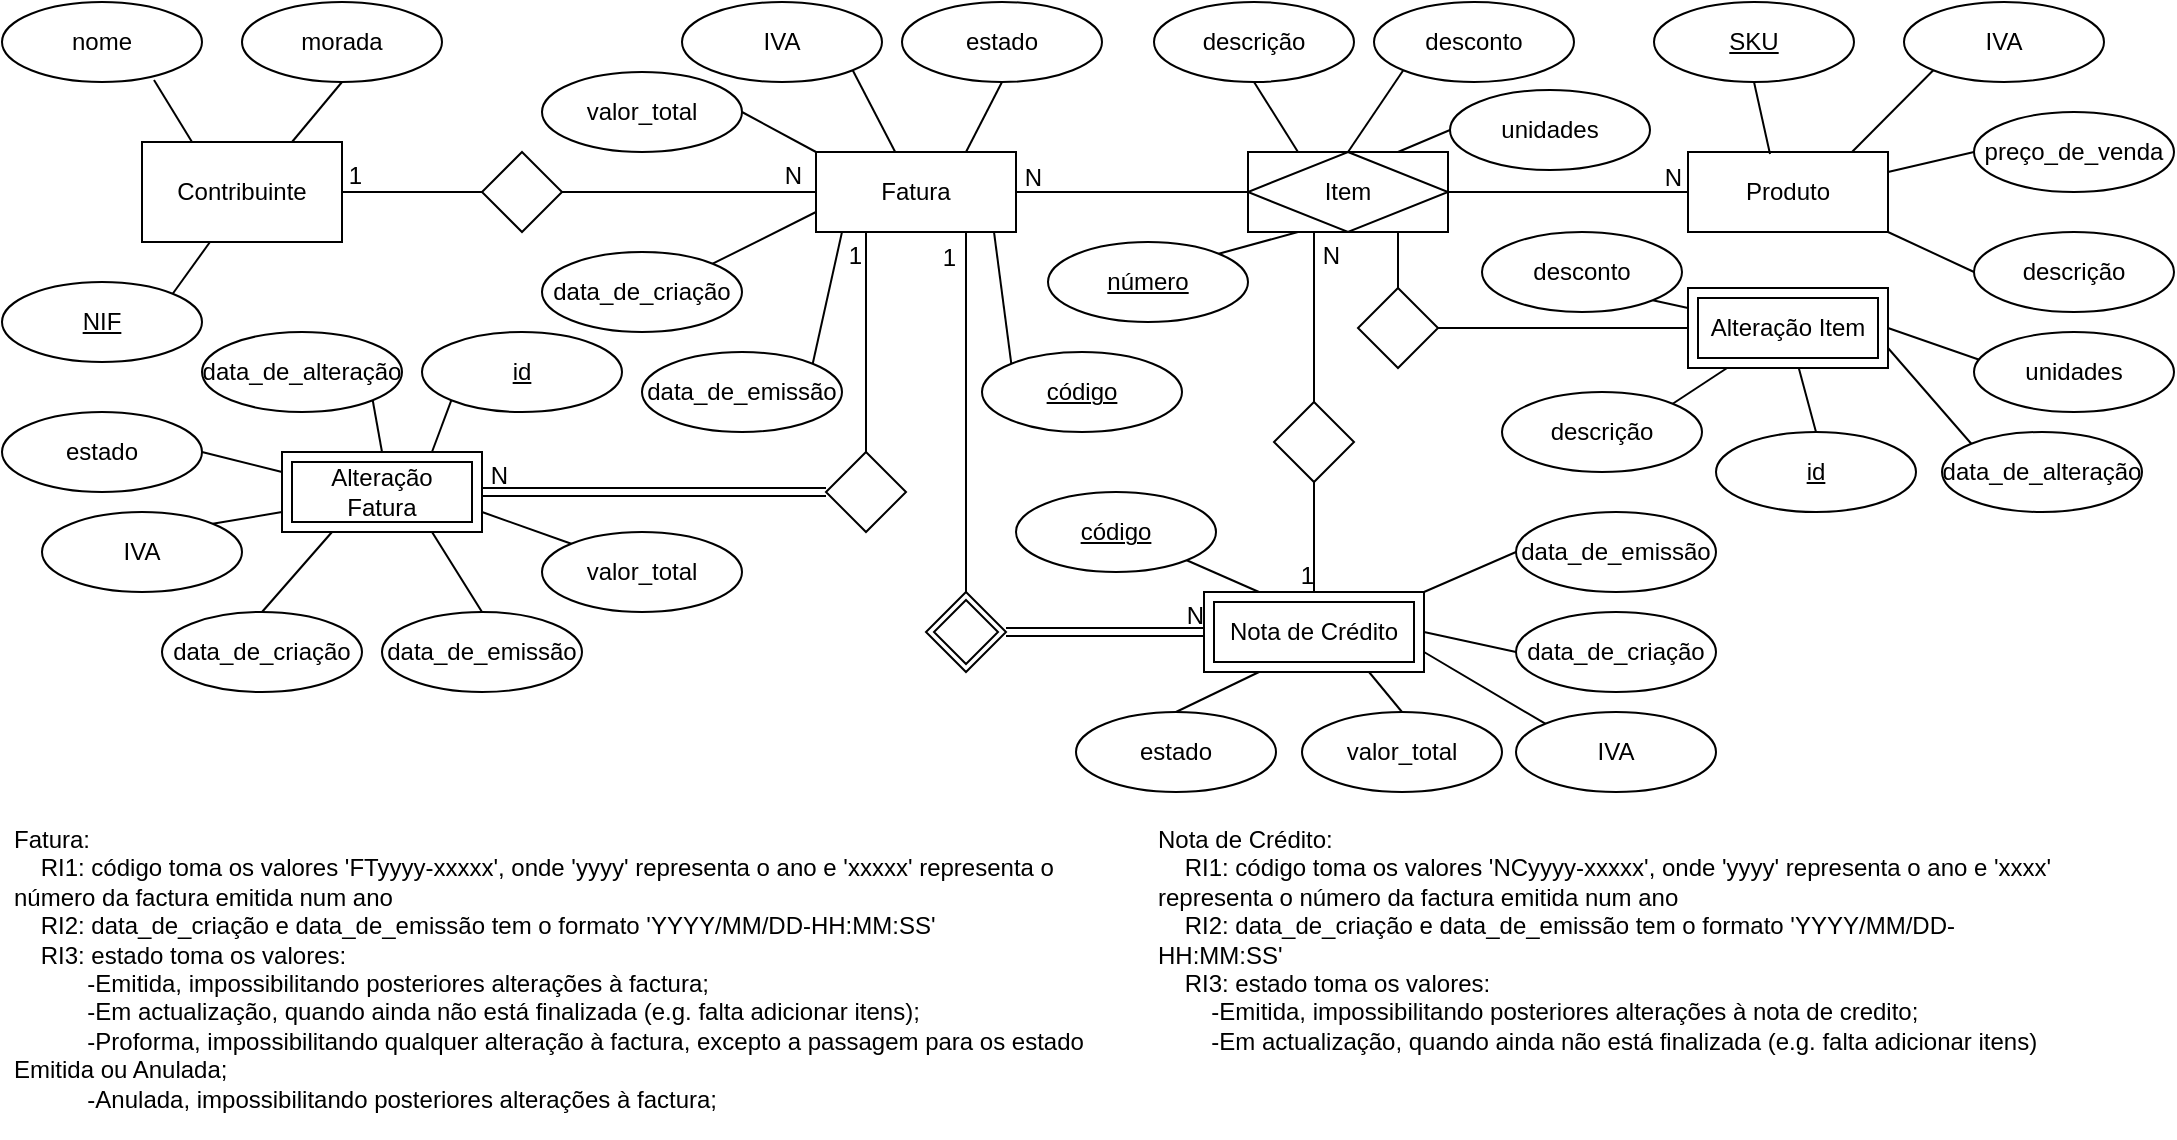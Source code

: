 <mxfile version="13.9.9" type="device"><diagram id="_QefGMFby_ssauYC7a9J" name="Page-1"><mxGraphModel dx="2266" dy="762" grid="1" gridSize="10" guides="1" tooltips="1" connect="1" arrows="1" fold="1" page="1" pageScale="1" pageWidth="850" pageHeight="1100" math="0" shadow="0"><root><mxCell id="0"/><mxCell id="1" parent="0"/><mxCell id="U_TX1g7S77VeadPZJB8o-40" value="Nota de Crédito" style="shape=ext;margin=3;double=1;whiteSpace=wrap;html=1;align=center;rounded=0;shadow=0;glass=0;sketch=0;strokeColor=#000000;gradientColor=none;" parent="1" vertex="1"><mxGeometry x="-79" y="350" width="110" height="40" as="geometry"/></mxCell><mxCell id="U_TX1g7S77VeadPZJB8o-41" value="Item" style="shape=associativeEntity;whiteSpace=wrap;html=1;align=center;rounded=0;shadow=0;glass=0;sketch=0;strokeColor=#000000;gradientColor=none;" parent="1" vertex="1"><mxGeometry x="-57" y="130" width="100" height="40" as="geometry"/></mxCell><mxCell id="U_TX1g7S77VeadPZJB8o-44" style="edgeStyle=orthogonalEdgeStyle;rounded=0;orthogonalLoop=1;jettySize=auto;html=1;exitX=0.5;exitY=1;exitDx=0;exitDy=0;" parent="1" source="U_TX1g7S77VeadPZJB8o-40" target="U_TX1g7S77VeadPZJB8o-40" edge="1"><mxGeometry relative="1" as="geometry"/></mxCell><mxCell id="U_TX1g7S77VeadPZJB8o-46" value="" style="shape=rhombus;double=1;perimeter=rhombusPerimeter;whiteSpace=wrap;html=1;align=center;rounded=0;shadow=0;glass=0;sketch=0;strokeColor=#000000;gradientColor=none;" parent="1" vertex="1"><mxGeometry x="-218" y="350" width="40" height="40" as="geometry"/></mxCell><mxCell id="U_TX1g7S77VeadPZJB8o-49" value="Fatura" style="whiteSpace=wrap;html=1;align=center;rounded=0;shadow=0;glass=0;sketch=0;strokeColor=#000000;gradientColor=none;" parent="1" vertex="1"><mxGeometry x="-273" y="130" width="100" height="40" as="geometry"/></mxCell><mxCell id="U_TX1g7S77VeadPZJB8o-50" value="Produto" style="whiteSpace=wrap;html=1;align=center;rounded=0;shadow=0;glass=0;sketch=0;strokeColor=#000000;gradientColor=none;" parent="1" vertex="1"><mxGeometry x="163" y="130" width="100" height="40" as="geometry"/></mxCell><mxCell id="U_TX1g7S77VeadPZJB8o-153" style="edgeStyle=none;rounded=0;orthogonalLoop=1;jettySize=auto;html=1;exitX=0.5;exitY=1;exitDx=0;exitDy=0;entryX=0.25;entryY=0;entryDx=0;entryDy=0;endArrow=none;endFill=0;strokeColor=#000000;" parent="1" source="U_TX1g7S77VeadPZJB8o-51" target="U_TX1g7S77VeadPZJB8o-41" edge="1"><mxGeometry relative="1" as="geometry"/></mxCell><mxCell id="U_TX1g7S77VeadPZJB8o-51" value="descrição" style="ellipse;whiteSpace=wrap;html=1;align=center;rounded=0;shadow=0;glass=0;sketch=0;strokeColor=#000000;gradientColor=none;" parent="1" vertex="1"><mxGeometry x="-104" y="55" width="100" height="40" as="geometry"/></mxCell><mxCell id="U_TX1g7S77VeadPZJB8o-142" style="edgeStyle=none;rounded=0;orthogonalLoop=1;jettySize=auto;html=1;exitX=1;exitY=0;exitDx=0;exitDy=0;entryX=0.25;entryY=1;entryDx=0;entryDy=0;endArrow=none;endFill=0;strokeColor=#000000;" parent="1" source="U_TX1g7S77VeadPZJB8o-52" target="U_TX1g7S77VeadPZJB8o-41" edge="1"><mxGeometry relative="1" as="geometry"/></mxCell><mxCell id="U_TX1g7S77VeadPZJB8o-52" value="número" style="ellipse;whiteSpace=wrap;html=1;align=center;fontStyle=4;rounded=0;shadow=0;glass=0;sketch=0;strokeColor=#000000;gradientColor=none;" parent="1" vertex="1"><mxGeometry x="-157" y="175" width="100" height="40" as="geometry"/></mxCell><mxCell id="U_TX1g7S77VeadPZJB8o-140" style="edgeStyle=none;rounded=0;orthogonalLoop=1;jettySize=auto;html=1;exitX=0;exitY=1;exitDx=0;exitDy=0;entryX=0.5;entryY=0;entryDx=0;entryDy=0;endArrow=none;endFill=0;strokeColor=#000000;" parent="1" source="U_TX1g7S77VeadPZJB8o-53" target="U_TX1g7S77VeadPZJB8o-41" edge="1"><mxGeometry relative="1" as="geometry"/></mxCell><mxCell id="U_TX1g7S77VeadPZJB8o-53" value="desconto" style="ellipse;whiteSpace=wrap;html=1;align=center;rounded=0;shadow=0;glass=0;sketch=0;strokeColor=#000000;gradientColor=none;" parent="1" vertex="1"><mxGeometry x="6" y="55" width="100" height="40" as="geometry"/></mxCell><mxCell id="U_TX1g7S77VeadPZJB8o-141" style="edgeStyle=none;rounded=0;orthogonalLoop=1;jettySize=auto;html=1;exitX=0;exitY=0.5;exitDx=0;exitDy=0;entryX=0.75;entryY=0;entryDx=0;entryDy=0;endArrow=none;endFill=0;strokeColor=#000000;" parent="1" source="U_TX1g7S77VeadPZJB8o-54" target="U_TX1g7S77VeadPZJB8o-41" edge="1"><mxGeometry relative="1" as="geometry"/></mxCell><mxCell id="U_TX1g7S77VeadPZJB8o-54" value="unidades" style="ellipse;whiteSpace=wrap;html=1;align=center;rounded=0;shadow=0;glass=0;sketch=0;strokeColor=#000000;gradientColor=none;" parent="1" vertex="1"><mxGeometry x="44" y="99" width="100" height="40" as="geometry"/></mxCell><mxCell id="U_TX1g7S77VeadPZJB8o-138" style="edgeStyle=none;rounded=0;orthogonalLoop=1;jettySize=auto;html=1;exitX=0.5;exitY=1;exitDx=0;exitDy=0;entryX=0.75;entryY=0;entryDx=0;entryDy=0;endArrow=none;endFill=0;strokeColor=#000000;" parent="1" source="U_TX1g7S77VeadPZJB8o-55" target="U_TX1g7S77VeadPZJB8o-49" edge="1"><mxGeometry relative="1" as="geometry"/></mxCell><mxCell id="U_TX1g7S77VeadPZJB8o-55" value="estado" style="ellipse;whiteSpace=wrap;html=1;align=center;rounded=0;shadow=0;glass=0;sketch=0;strokeColor=#000000;gradientColor=none;" parent="1" vertex="1"><mxGeometry x="-230" y="55" width="100" height="40" as="geometry"/></mxCell><mxCell id="U_TX1g7S77VeadPZJB8o-139" style="edgeStyle=none;rounded=0;orthogonalLoop=1;jettySize=auto;html=1;exitX=0;exitY=0;exitDx=0;exitDy=0;entryX=0.89;entryY=1;entryDx=0;entryDy=0;entryPerimeter=0;endArrow=none;endFill=0;strokeColor=#000000;" parent="1" source="U_TX1g7S77VeadPZJB8o-56" target="U_TX1g7S77VeadPZJB8o-49" edge="1"><mxGeometry relative="1" as="geometry"/></mxCell><mxCell id="U_TX1g7S77VeadPZJB8o-56" value="código" style="ellipse;whiteSpace=wrap;html=1;align=center;fontStyle=4;rounded=0;shadow=0;glass=0;sketch=0;strokeColor=#000000;gradientColor=none;" parent="1" vertex="1"><mxGeometry x="-190" y="230" width="100" height="40" as="geometry"/></mxCell><mxCell id="U_TX1g7S77VeadPZJB8o-135" style="edgeStyle=none;rounded=0;orthogonalLoop=1;jettySize=auto;html=1;exitX=1;exitY=0;exitDx=0;exitDy=0;endArrow=none;endFill=0;strokeColor=#000000;" parent="1" source="U_TX1g7S77VeadPZJB8o-57" edge="1"><mxGeometry relative="1" as="geometry"><mxPoint x="-260" y="170" as="targetPoint"/></mxGeometry></mxCell><mxCell id="U_TX1g7S77VeadPZJB8o-57" value="data_de_emissão" style="ellipse;whiteSpace=wrap;html=1;align=center;rounded=0;shadow=0;glass=0;sketch=0;strokeColor=#000000;gradientColor=none;" parent="1" vertex="1"><mxGeometry x="-360" y="230" width="100" height="40" as="geometry"/></mxCell><mxCell id="U_TX1g7S77VeadPZJB8o-134" style="edgeStyle=none;rounded=0;orthogonalLoop=1;jettySize=auto;html=1;exitX=1;exitY=0;exitDx=0;exitDy=0;entryX=0;entryY=0.75;entryDx=0;entryDy=0;endArrow=none;endFill=0;strokeColor=#000000;" parent="1" source="U_TX1g7S77VeadPZJB8o-58" target="U_TX1g7S77VeadPZJB8o-49" edge="1"><mxGeometry relative="1" as="geometry"/></mxCell><mxCell id="U_TX1g7S77VeadPZJB8o-58" value="data_de_criação" style="ellipse;whiteSpace=wrap;html=1;align=center;rounded=0;shadow=0;glass=0;sketch=0;strokeColor=#000000;gradientColor=none;" parent="1" vertex="1"><mxGeometry x="-410" y="180" width="100" height="40" as="geometry"/></mxCell><mxCell id="U_TX1g7S77VeadPZJB8o-136" style="edgeStyle=none;rounded=0;orthogonalLoop=1;jettySize=auto;html=1;exitX=1;exitY=0.5;exitDx=0;exitDy=0;entryX=0;entryY=0;entryDx=0;entryDy=0;endArrow=none;endFill=0;strokeColor=#000000;" parent="1" source="U_TX1g7S77VeadPZJB8o-59" target="U_TX1g7S77VeadPZJB8o-49" edge="1"><mxGeometry relative="1" as="geometry"/></mxCell><mxCell id="U_TX1g7S77VeadPZJB8o-59" value="valor_total" style="ellipse;whiteSpace=wrap;html=1;align=center;rounded=0;shadow=0;glass=0;sketch=0;strokeColor=#000000;gradientColor=none;" parent="1" vertex="1"><mxGeometry x="-410" y="90" width="100" height="40" as="geometry"/></mxCell><mxCell id="U_TX1g7S77VeadPZJB8o-137" style="edgeStyle=none;rounded=0;orthogonalLoop=1;jettySize=auto;html=1;exitX=1;exitY=1;exitDx=0;exitDy=0;endArrow=none;endFill=0;strokeColor=#000000;" parent="1" source="U_TX1g7S77VeadPZJB8o-60" target="U_TX1g7S77VeadPZJB8o-49" edge="1"><mxGeometry relative="1" as="geometry"/></mxCell><mxCell id="U_TX1g7S77VeadPZJB8o-60" value="IVA" style="ellipse;whiteSpace=wrap;html=1;align=center;rounded=0;shadow=0;glass=0;sketch=0;strokeColor=#000000;gradientColor=none;" parent="1" vertex="1"><mxGeometry x="-340" y="55" width="100" height="40" as="geometry"/></mxCell><mxCell id="U_TX1g7S77VeadPZJB8o-156" style="edgeStyle=none;rounded=0;orthogonalLoop=1;jettySize=auto;html=1;exitX=1;exitY=1;exitDx=0;exitDy=0;entryX=0.25;entryY=0;entryDx=0;entryDy=0;endArrow=none;endFill=0;strokeColor=#000000;" parent="1" source="U_TX1g7S77VeadPZJB8o-62" target="U_TX1g7S77VeadPZJB8o-40" edge="1"><mxGeometry relative="1" as="geometry"/></mxCell><mxCell id="U_TX1g7S77VeadPZJB8o-62" value="código" style="ellipse;whiteSpace=wrap;html=1;align=center;fontStyle=4;rounded=0;shadow=0;glass=0;sketch=0;strokeColor=#000000;gradientColor=none;" parent="1" vertex="1"><mxGeometry x="-173" y="300" width="100" height="40" as="geometry"/></mxCell><mxCell id="U_TX1g7S77VeadPZJB8o-158" style="edgeStyle=none;rounded=0;orthogonalLoop=1;jettySize=auto;html=1;exitX=0;exitY=0.5;exitDx=0;exitDy=0;entryX=1;entryY=0;entryDx=0;entryDy=0;endArrow=none;endFill=0;strokeColor=#000000;" parent="1" source="U_TX1g7S77VeadPZJB8o-63" target="U_TX1g7S77VeadPZJB8o-40" edge="1"><mxGeometry relative="1" as="geometry"/></mxCell><mxCell id="U_TX1g7S77VeadPZJB8o-63" value="data_de_emissão" style="ellipse;whiteSpace=wrap;html=1;align=center;rounded=0;shadow=0;glass=0;sketch=0;strokeColor=#000000;gradientColor=none;" parent="1" vertex="1"><mxGeometry x="77" y="310" width="100" height="40" as="geometry"/></mxCell><mxCell id="U_TX1g7S77VeadPZJB8o-159" style="edgeStyle=none;rounded=0;orthogonalLoop=1;jettySize=auto;html=1;exitX=0;exitY=0.5;exitDx=0;exitDy=0;entryX=1;entryY=0.5;entryDx=0;entryDy=0;endArrow=none;endFill=0;strokeColor=#000000;" parent="1" source="U_TX1g7S77VeadPZJB8o-64" target="U_TX1g7S77VeadPZJB8o-40" edge="1"><mxGeometry relative="1" as="geometry"/></mxCell><mxCell id="U_TX1g7S77VeadPZJB8o-64" value="data_de_criação" style="ellipse;whiteSpace=wrap;html=1;align=center;rounded=0;shadow=0;glass=0;sketch=0;strokeColor=#000000;gradientColor=none;" parent="1" vertex="1"><mxGeometry x="77" y="360" width="100" height="40" as="geometry"/></mxCell><mxCell id="U_TX1g7S77VeadPZJB8o-162" style="edgeStyle=none;rounded=0;orthogonalLoop=1;jettySize=auto;html=1;exitX=0.5;exitY=0;exitDx=0;exitDy=0;entryX=0.25;entryY=1;entryDx=0;entryDy=0;endArrow=none;endFill=0;strokeColor=#000000;" parent="1" source="U_TX1g7S77VeadPZJB8o-65" target="U_TX1g7S77VeadPZJB8o-40" edge="1"><mxGeometry relative="1" as="geometry"/></mxCell><mxCell id="U_TX1g7S77VeadPZJB8o-65" value="estado" style="ellipse;whiteSpace=wrap;html=1;align=center;rounded=0;shadow=0;glass=0;sketch=0;strokeColor=#000000;gradientColor=none;" parent="1" vertex="1"><mxGeometry x="-143" y="410" width="100" height="40" as="geometry"/></mxCell><mxCell id="U_TX1g7S77VeadPZJB8o-161" style="edgeStyle=none;rounded=0;orthogonalLoop=1;jettySize=auto;html=1;exitX=0.5;exitY=0;exitDx=0;exitDy=0;entryX=0.75;entryY=1;entryDx=0;entryDy=0;endArrow=none;endFill=0;strokeColor=#000000;" parent="1" source="U_TX1g7S77VeadPZJB8o-66" target="U_TX1g7S77VeadPZJB8o-40" edge="1"><mxGeometry relative="1" as="geometry"/></mxCell><mxCell id="U_TX1g7S77VeadPZJB8o-66" value="valor_total" style="ellipse;whiteSpace=wrap;html=1;align=center;rounded=0;shadow=0;glass=0;sketch=0;strokeColor=#000000;gradientColor=none;" parent="1" vertex="1"><mxGeometry x="-30" y="410" width="100" height="40" as="geometry"/></mxCell><mxCell id="U_TX1g7S77VeadPZJB8o-160" style="edgeStyle=none;rounded=0;orthogonalLoop=1;jettySize=auto;html=1;exitX=0;exitY=0;exitDx=0;exitDy=0;entryX=1;entryY=0.75;entryDx=0;entryDy=0;endArrow=none;endFill=0;strokeColor=#000000;" parent="1" source="U_TX1g7S77VeadPZJB8o-67" target="U_TX1g7S77VeadPZJB8o-40" edge="1"><mxGeometry relative="1" as="geometry"/></mxCell><mxCell id="U_TX1g7S77VeadPZJB8o-67" value="IVA" style="ellipse;whiteSpace=wrap;html=1;align=center;rounded=0;shadow=0;glass=0;sketch=0;strokeColor=#000000;gradientColor=none;" parent="1" vertex="1"><mxGeometry x="77" y="410" width="100" height="40" as="geometry"/></mxCell><mxCell id="U_TX1g7S77VeadPZJB8o-68" value="Fatura:&#xA;    RI1: código toma os valores 'FTyyyy-xxxxx', onde 'yyyy' representa o ano e 'xxxxx' representa o número da factura emitida num ano&#xA;    RI2: data_de_criação e data_de_emissão tem o formato 'YYYY/MM/DD-HH:MM:SS'&#xA;    RI3: estado toma os valores:&#xA;           -Emitida, impossibilitando posteriores alterações à factura;&#xA;           -Em actualização, quando ainda não está finalizada (e.g. falta adicionar itens);&#xA;           -Proforma, impossibilitando qualquer alteração à factura, excepto a passagem para os estado&#xA;Emitida ou Anulada;&#xA;           -Anulada, impossibilitando posteriores alterações à factura;&#xA;" style="text;strokeColor=none;fillColor=none;spacingLeft=4;spacingRight=4;overflow=hidden;rotatable=0;points=[[0,0.5],[1,0.5]];portConstraint=eastwest;fontSize=12;rounded=0;shadow=0;glass=0;sketch=0;align=left;whiteSpace=wrap;" parent="1" vertex="1"><mxGeometry x="-680" y="460" width="570" height="160" as="geometry"/></mxCell><mxCell id="U_TX1g7S77VeadPZJB8o-69" value="Nota de Crédito:&#xA;    RI1: código toma os valores 'NCyyyy-xxxxx', onde 'yyyy' representa o ano e 'xxxx' representa o número da factura emitida num ano&#xA;    RI2: data_de_criação e data_de_emissão tem o formato 'YYYY/MM/DD-HH:MM:SS'&#xA;    RI3: estado toma os valores:&#xA;        -Emitida, impossibilitando posteriores alterações à nota de credito;&#xA;        -Em actualização, quando ainda não está finalizada (e.g. falta adicionar itens)&#xA;" style="text;strokeColor=none;fillColor=none;spacingLeft=4;spacingRight=4;overflow=hidden;rotatable=0;points=[[0,0.5],[1,0.5]];portConstraint=eastwest;fontSize=12;rounded=0;shadow=0;glass=0;sketch=0;align=left;whiteSpace=wrap;" parent="1" vertex="1"><mxGeometry x="-108.5" y="460" width="457" height="130" as="geometry"/></mxCell><mxCell id="U_TX1g7S77VeadPZJB8o-150" style="edgeStyle=none;rounded=0;orthogonalLoop=1;jettySize=auto;html=1;exitX=0;exitY=1;exitDx=0;exitDy=0;entryX=0.82;entryY=0;entryDx=0;entryDy=0;entryPerimeter=0;endArrow=none;endFill=0;strokeColor=#000000;" parent="1" source="U_TX1g7S77VeadPZJB8o-74" target="U_TX1g7S77VeadPZJB8o-50" edge="1"><mxGeometry relative="1" as="geometry"/></mxCell><mxCell id="U_TX1g7S77VeadPZJB8o-74" value="IVA" style="ellipse;whiteSpace=wrap;html=1;align=center;rounded=0;shadow=0;glass=0;sketch=0;strokeColor=#000000;gradientColor=none;" parent="1" vertex="1"><mxGeometry x="271" y="55" width="100" height="40" as="geometry"/></mxCell><mxCell id="U_TX1g7S77VeadPZJB8o-149" style="edgeStyle=none;rounded=0;orthogonalLoop=1;jettySize=auto;html=1;exitX=0;exitY=0.5;exitDx=0;exitDy=0;entryX=1;entryY=0.25;entryDx=0;entryDy=0;endArrow=none;endFill=0;strokeColor=#000000;" parent="1" source="U_TX1g7S77VeadPZJB8o-75" target="U_TX1g7S77VeadPZJB8o-50" edge="1"><mxGeometry relative="1" as="geometry"/></mxCell><mxCell id="U_TX1g7S77VeadPZJB8o-75" value="preço_de_venda" style="ellipse;whiteSpace=wrap;html=1;align=center;rounded=0;shadow=0;glass=0;sketch=0;strokeColor=#000000;gradientColor=none;" parent="1" vertex="1"><mxGeometry x="306" y="110" width="100" height="40" as="geometry"/></mxCell><mxCell id="U_TX1g7S77VeadPZJB8o-148" style="edgeStyle=none;rounded=0;orthogonalLoop=1;jettySize=auto;html=1;exitX=0;exitY=0.5;exitDx=0;exitDy=0;entryX=1;entryY=1;entryDx=0;entryDy=0;endArrow=none;endFill=0;strokeColor=#000000;" parent="1" source="U_TX1g7S77VeadPZJB8o-76" target="U_TX1g7S77VeadPZJB8o-50" edge="1"><mxGeometry relative="1" as="geometry"/></mxCell><mxCell id="U_TX1g7S77VeadPZJB8o-76" value="descrição" style="ellipse;whiteSpace=wrap;html=1;align=center;rounded=0;shadow=0;glass=0;sketch=0;strokeColor=#000000;gradientColor=none;" parent="1" vertex="1"><mxGeometry x="306" y="170" width="100" height="40" as="geometry"/></mxCell><mxCell id="U_TX1g7S77VeadPZJB8o-144" style="edgeStyle=none;rounded=0;orthogonalLoop=1;jettySize=auto;html=1;exitX=0.5;exitY=1;exitDx=0;exitDy=0;entryX=0.41;entryY=0.025;entryDx=0;entryDy=0;entryPerimeter=0;endArrow=none;endFill=0;strokeColor=#000000;" parent="1" source="U_TX1g7S77VeadPZJB8o-77" target="U_TX1g7S77VeadPZJB8o-50" edge="1"><mxGeometry relative="1" as="geometry"/></mxCell><mxCell id="U_TX1g7S77VeadPZJB8o-77" value="SKU" style="ellipse;whiteSpace=wrap;html=1;align=center;fontStyle=4;rounded=0;shadow=0;glass=0;sketch=0;strokeColor=#000000;gradientColor=none;" parent="1" vertex="1"><mxGeometry x="146" y="55" width="100" height="40" as="geometry"/></mxCell><mxCell id="U_TX1g7S77VeadPZJB8o-79" value="" style="shape=rhombus;perimeter=rhombusPerimeter;whiteSpace=wrap;html=1;align=center;rounded=0;shadow=0;glass=0;sketch=0;strokeColor=#000000;gradientColor=none;" parent="1" vertex="1"><mxGeometry x="-440" y="130" width="40" height="40" as="geometry"/></mxCell><mxCell id="U_TX1g7S77VeadPZJB8o-80" value="Contribuinte" style="whiteSpace=wrap;html=1;align=center;rounded=0;shadow=0;glass=0;sketch=0;strokeColor=#000000;gradientColor=none;" parent="1" vertex="1"><mxGeometry x="-610" y="125" width="100" height="50" as="geometry"/></mxCell><mxCell id="U_TX1g7S77VeadPZJB8o-81" value="" style="shape=rhombus;perimeter=rhombusPerimeter;whiteSpace=wrap;html=1;align=center;rounded=0;shadow=0;glass=0;sketch=0;strokeColor=#000000;gradientColor=none;" parent="1" vertex="1"><mxGeometry x="-268" y="280" width="40" height="40" as="geometry"/></mxCell><mxCell id="U_TX1g7S77VeadPZJB8o-127" style="edgeStyle=none;rounded=0;orthogonalLoop=1;jettySize=auto;html=1;exitX=1;exitY=0;exitDx=0;exitDy=0;entryX=0.34;entryY=1;entryDx=0;entryDy=0;entryPerimeter=0;endArrow=none;endFill=0;strokeColor=#000000;" parent="1" source="U_TX1g7S77VeadPZJB8o-84" target="U_TX1g7S77VeadPZJB8o-80" edge="1"><mxGeometry relative="1" as="geometry"/></mxCell><mxCell id="U_TX1g7S77VeadPZJB8o-84" value="NIF" style="ellipse;whiteSpace=wrap;html=1;align=center;fontStyle=4;rounded=0;shadow=0;glass=0;sketch=0;strokeColor=#000000;gradientColor=none;" parent="1" vertex="1"><mxGeometry x="-680" y="195" width="100" height="40" as="geometry"/></mxCell><mxCell id="U_TX1g7S77VeadPZJB8o-125" style="rounded=0;orthogonalLoop=1;jettySize=auto;html=1;exitX=0.76;exitY=0.975;exitDx=0;exitDy=0;entryX=0.25;entryY=0;entryDx=0;entryDy=0;endArrow=none;endFill=0;strokeColor=#000000;exitPerimeter=0;" parent="1" source="U_TX1g7S77VeadPZJB8o-85" target="U_TX1g7S77VeadPZJB8o-80" edge="1"><mxGeometry relative="1" as="geometry"/></mxCell><mxCell id="U_TX1g7S77VeadPZJB8o-85" value="nome" style="ellipse;whiteSpace=wrap;html=1;align=center;rounded=0;shadow=0;glass=0;sketch=0;strokeColor=#000000;gradientColor=none;" parent="1" vertex="1"><mxGeometry x="-680" y="55" width="100" height="40" as="geometry"/></mxCell><mxCell id="U_TX1g7S77VeadPZJB8o-154" style="edgeStyle=none;rounded=0;orthogonalLoop=1;jettySize=auto;html=1;exitX=0.5;exitY=1;exitDx=0;exitDy=0;entryX=0.75;entryY=0;entryDx=0;entryDy=0;endArrow=none;endFill=0;strokeColor=#000000;" parent="1" source="U_TX1g7S77VeadPZJB8o-86" target="U_TX1g7S77VeadPZJB8o-80" edge="1"><mxGeometry relative="1" as="geometry"/></mxCell><mxCell id="U_TX1g7S77VeadPZJB8o-86" value="morada" style="ellipse;whiteSpace=wrap;html=1;align=center;rounded=0;shadow=0;glass=0;sketch=0;strokeColor=#000000;gradientColor=none;" parent="1" vertex="1"><mxGeometry x="-560" y="55" width="100" height="40" as="geometry"/></mxCell><mxCell id="U_TX1g7S77VeadPZJB8o-130" style="edgeStyle=none;rounded=0;orthogonalLoop=1;jettySize=auto;html=1;exitX=0.5;exitY=0;exitDx=0;exitDy=0;entryX=0.25;entryY=1;entryDx=0;entryDy=0;endArrow=none;endFill=0;strokeColor=#000000;" parent="1" source="U_TX1g7S77VeadPZJB8o-87" edge="1"><mxGeometry relative="1" as="geometry"><mxPoint x="-515" y="320" as="targetPoint"/></mxGeometry></mxCell><mxCell id="U_TX1g7S77VeadPZJB8o-87" value="data_de_criação" style="ellipse;whiteSpace=wrap;html=1;align=center;rounded=0;shadow=0;glass=0;sketch=0;strokeColor=#000000;gradientColor=none;" parent="1" vertex="1"><mxGeometry x="-600" y="360" width="100" height="40" as="geometry"/></mxCell><mxCell id="U_TX1g7S77VeadPZJB8o-155" style="edgeStyle=none;rounded=0;orthogonalLoop=1;jettySize=auto;html=1;exitX=0.5;exitY=0;exitDx=0;exitDy=0;entryX=0.75;entryY=1;entryDx=0;entryDy=0;endArrow=none;endFill=0;strokeColor=#000000;" parent="1" source="U_TX1g7S77VeadPZJB8o-88" edge="1"><mxGeometry relative="1" as="geometry"><mxPoint x="-465" y="320" as="targetPoint"/></mxGeometry></mxCell><mxCell id="U_TX1g7S77VeadPZJB8o-88" value="data_de_emissão" style="ellipse;whiteSpace=wrap;html=1;align=center;rounded=0;shadow=0;glass=0;sketch=0;strokeColor=#000000;gradientColor=none;" parent="1" vertex="1"><mxGeometry x="-490" y="360" width="100" height="40" as="geometry"/></mxCell><mxCell id="U_TX1g7S77VeadPZJB8o-132" style="edgeStyle=none;rounded=0;orthogonalLoop=1;jettySize=auto;html=1;exitX=0;exitY=0;exitDx=0;exitDy=0;entryX=1;entryY=0.75;entryDx=0;entryDy=0;endArrow=none;endFill=0;strokeColor=#000000;" parent="1" source="U_TX1g7S77VeadPZJB8o-89" edge="1"><mxGeometry relative="1" as="geometry"><mxPoint x="-440" y="310" as="targetPoint"/></mxGeometry></mxCell><mxCell id="U_TX1g7S77VeadPZJB8o-89" value="valor_total" style="ellipse;whiteSpace=wrap;html=1;align=center;rounded=0;shadow=0;glass=0;sketch=0;strokeColor=#000000;gradientColor=none;" parent="1" vertex="1"><mxGeometry x="-410" y="320" width="100" height="40" as="geometry"/></mxCell><mxCell id="U_TX1g7S77VeadPZJB8o-129" style="edgeStyle=none;rounded=0;orthogonalLoop=1;jettySize=auto;html=1;exitX=1;exitY=0;exitDx=0;exitDy=0;entryX=0;entryY=0.75;entryDx=0;entryDy=0;endArrow=none;endFill=0;strokeColor=#000000;" parent="1" source="U_TX1g7S77VeadPZJB8o-90" edge="1"><mxGeometry relative="1" as="geometry"><mxPoint x="-540" y="310" as="targetPoint"/></mxGeometry></mxCell><mxCell id="U_TX1g7S77VeadPZJB8o-90" value="IVA" style="ellipse;whiteSpace=wrap;html=1;align=center;rounded=0;shadow=0;glass=0;sketch=0;strokeColor=#000000;gradientColor=none;" parent="1" vertex="1"><mxGeometry x="-660" y="310" width="100" height="40" as="geometry"/></mxCell><mxCell id="U_TX1g7S77VeadPZJB8o-128" style="edgeStyle=none;rounded=0;orthogonalLoop=1;jettySize=auto;html=1;exitX=1;exitY=0.5;exitDx=0;exitDy=0;entryX=0;entryY=0.25;entryDx=0;entryDy=0;endArrow=none;endFill=0;strokeColor=#000000;" parent="1" source="U_TX1g7S77VeadPZJB8o-92" edge="1"><mxGeometry relative="1" as="geometry"><mxPoint x="-540" y="290" as="targetPoint"/></mxGeometry></mxCell><mxCell id="U_TX1g7S77VeadPZJB8o-92" value="estado" style="ellipse;whiteSpace=wrap;html=1;align=center;rounded=0;shadow=0;glass=0;sketch=0;strokeColor=#000000;gradientColor=none;" parent="1" vertex="1"><mxGeometry x="-680" y="260" width="100" height="40" as="geometry"/></mxCell><mxCell id="U_TX1g7S77VeadPZJB8o-133" style="edgeStyle=none;rounded=0;orthogonalLoop=1;jettySize=auto;html=1;exitX=1;exitY=1;exitDx=0;exitDy=0;entryX=0.5;entryY=0;entryDx=0;entryDy=0;endArrow=none;endFill=0;strokeColor=#000000;" parent="1" source="U_TX1g7S77VeadPZJB8o-93" edge="1"><mxGeometry relative="1" as="geometry"><mxPoint x="-490" y="280" as="targetPoint"/></mxGeometry></mxCell><mxCell id="U_TX1g7S77VeadPZJB8o-93" value="data_de_alteração" style="ellipse;whiteSpace=wrap;html=1;align=center;rounded=0;shadow=0;glass=0;sketch=0;strokeColor=#000000;gradientColor=none;" parent="1" vertex="1"><mxGeometry x="-580" y="220" width="100" height="40" as="geometry"/></mxCell><mxCell id="U_TX1g7S77VeadPZJB8o-97" value="" style="endArrow=none;html=1;rounded=0;strokeColor=#000000;exitX=1;exitY=0.5;exitDx=0;exitDy=0;entryX=0;entryY=0.5;entryDx=0;entryDy=0;" parent="1" source="U_TX1g7S77VeadPZJB8o-79" target="U_TX1g7S77VeadPZJB8o-49" edge="1"><mxGeometry relative="1" as="geometry"><mxPoint x="-370" y="170" as="sourcePoint"/><mxPoint x="-70" y="330" as="targetPoint"/></mxGeometry></mxCell><mxCell id="U_TX1g7S77VeadPZJB8o-98" value="N" style="resizable=0;html=1;align=right;verticalAlign=bottom;" parent="U_TX1g7S77VeadPZJB8o-97" connectable="0" vertex="1"><mxGeometry x="1" relative="1" as="geometry"><mxPoint x="-7" as="offset"/></mxGeometry></mxCell><mxCell id="U_TX1g7S77VeadPZJB8o-99" value="" style="endArrow=none;html=1;rounded=0;strokeColor=#000000;entryX=1;entryY=0.5;entryDx=0;entryDy=0;exitX=0;exitY=0.5;exitDx=0;exitDy=0;" parent="1" source="U_TX1g7S77VeadPZJB8o-79" target="U_TX1g7S77VeadPZJB8o-80" edge="1"><mxGeometry relative="1" as="geometry"><mxPoint x="-230" y="330" as="sourcePoint"/><mxPoint x="-70" y="330" as="targetPoint"/></mxGeometry></mxCell><mxCell id="U_TX1g7S77VeadPZJB8o-100" value="1" style="resizable=0;html=1;align=right;verticalAlign=bottom;" parent="U_TX1g7S77VeadPZJB8o-99" connectable="0" vertex="1"><mxGeometry x="1" relative="1" as="geometry"><mxPoint x="10" as="offset"/></mxGeometry></mxCell><mxCell id="U_TX1g7S77VeadPZJB8o-101" value="" style="endArrow=none;html=1;rounded=0;strokeColor=#000000;exitX=0.5;exitY=0;exitDx=0;exitDy=0;entryX=0.25;entryY=1;entryDx=0;entryDy=0;" parent="1" source="U_TX1g7S77VeadPZJB8o-81" target="U_TX1g7S77VeadPZJB8o-49" edge="1"><mxGeometry relative="1" as="geometry"><mxPoint x="-230" y="330" as="sourcePoint"/><mxPoint x="-70" y="330" as="targetPoint"/></mxGeometry></mxCell><mxCell id="U_TX1g7S77VeadPZJB8o-102" value="1" style="resizable=0;html=1;align=right;verticalAlign=bottom;" parent="U_TX1g7S77VeadPZJB8o-101" connectable="0" vertex="1"><mxGeometry x="1" relative="1" as="geometry"><mxPoint x="-2" y="20.71" as="offset"/></mxGeometry></mxCell><mxCell id="U_TX1g7S77VeadPZJB8o-103" value="" style="endArrow=none;html=1;rounded=0;strokeColor=#000000;entryX=1;entryY=0.5;entryDx=0;entryDy=0;exitX=0;exitY=0.5;exitDx=0;exitDy=0;shape=link;" parent="1" source="U_TX1g7S77VeadPZJB8o-81" edge="1"><mxGeometry relative="1" as="geometry"><mxPoint x="-230" y="330" as="sourcePoint"/><mxPoint x="-440" y="300" as="targetPoint"/></mxGeometry></mxCell><mxCell id="U_TX1g7S77VeadPZJB8o-104" value="N" style="resizable=0;html=1;align=right;verticalAlign=bottom;" parent="U_TX1g7S77VeadPZJB8o-103" connectable="0" vertex="1"><mxGeometry x="1" relative="1" as="geometry"><mxPoint x="13" as="offset"/></mxGeometry></mxCell><mxCell id="U_TX1g7S77VeadPZJB8o-111" value="" style="endArrow=none;html=1;rounded=0;strokeColor=#000000;exitX=1;exitY=0.5;exitDx=0;exitDy=0;entryX=0;entryY=0.5;entryDx=0;entryDy=0;" parent="1" source="U_TX1g7S77VeadPZJB8o-41" target="U_TX1g7S77VeadPZJB8o-50" edge="1"><mxGeometry relative="1" as="geometry"><mxPoint x="-214" y="330" as="sourcePoint"/><mxPoint x="-54" y="330" as="targetPoint"/></mxGeometry></mxCell><mxCell id="U_TX1g7S77VeadPZJB8o-112" value="N" style="resizable=0;html=1;align=right;verticalAlign=bottom;" parent="U_TX1g7S77VeadPZJB8o-111" connectable="0" vertex="1"><mxGeometry x="1" relative="1" as="geometry"><mxPoint x="-3" y="1" as="offset"/></mxGeometry></mxCell><mxCell id="U_TX1g7S77VeadPZJB8o-115" value="" style="endArrow=none;html=1;rounded=0;strokeColor=#000000;exitX=0.5;exitY=0;exitDx=0;exitDy=0;entryX=0.33;entryY=1;entryDx=0;entryDy=0;entryPerimeter=0;" parent="1" source="2uzo3o3l-wpWaO7oDpLX-2" target="U_TX1g7S77VeadPZJB8o-41" edge="1"><mxGeometry relative="1" as="geometry"><mxPoint x="-23.25" y="250" as="sourcePoint"/><mxPoint x="-21" y="171" as="targetPoint"/></mxGeometry></mxCell><mxCell id="U_TX1g7S77VeadPZJB8o-116" value="N" style="resizable=0;html=1;align=right;verticalAlign=bottom;" parent="U_TX1g7S77VeadPZJB8o-115" connectable="0" vertex="1"><mxGeometry x="1" relative="1" as="geometry"><mxPoint x="13" y="20" as="offset"/></mxGeometry></mxCell><mxCell id="U_TX1g7S77VeadPZJB8o-119" value="" style="endArrow=none;html=1;rounded=0;strokeColor=#000000;exitX=0.5;exitY=1;exitDx=0;exitDy=0;entryX=0.5;entryY=0;entryDx=0;entryDy=0;" parent="1" source="2uzo3o3l-wpWaO7oDpLX-2" target="U_TX1g7S77VeadPZJB8o-40" edge="1"><mxGeometry relative="1" as="geometry"><mxPoint x="-23.25" y="300" as="sourcePoint"/><mxPoint x="-18" y="350" as="targetPoint"/></mxGeometry></mxCell><mxCell id="U_TX1g7S77VeadPZJB8o-120" value="1" style="resizable=0;html=1;align=right;verticalAlign=bottom;" parent="U_TX1g7S77VeadPZJB8o-119" connectable="0" vertex="1"><mxGeometry x="1" relative="1" as="geometry"/></mxCell><mxCell id="U_TX1g7S77VeadPZJB8o-121" value="" style="shape=link;html=1;rounded=0;endArrow=none;endFill=0;strokeColor=#000000;exitX=1;exitY=0.5;exitDx=0;exitDy=0;entryX=0;entryY=0.5;entryDx=0;entryDy=0;" parent="1" source="U_TX1g7S77VeadPZJB8o-46" target="U_TX1g7S77VeadPZJB8o-40" edge="1"><mxGeometry relative="1" as="geometry"><mxPoint x="-230" y="330" as="sourcePoint"/><mxPoint x="-70" y="330" as="targetPoint"/></mxGeometry></mxCell><mxCell id="U_TX1g7S77VeadPZJB8o-122" value="N" style="resizable=0;html=1;align=right;verticalAlign=bottom;" parent="U_TX1g7S77VeadPZJB8o-121" connectable="0" vertex="1"><mxGeometry x="1" relative="1" as="geometry"/></mxCell><mxCell id="U_TX1g7S77VeadPZJB8o-123" value="" style="endArrow=none;html=1;rounded=0;strokeColor=#000000;exitX=0.5;exitY=0;exitDx=0;exitDy=0;entryX=0.75;entryY=1;entryDx=0;entryDy=0;" parent="1" source="U_TX1g7S77VeadPZJB8o-46" target="U_TX1g7S77VeadPZJB8o-49" edge="1"><mxGeometry relative="1" as="geometry"><mxPoint x="-230" y="330" as="sourcePoint"/><mxPoint x="-70" y="330" as="targetPoint"/></mxGeometry></mxCell><mxCell id="U_TX1g7S77VeadPZJB8o-124" value="1" style="resizable=0;html=1;align=right;verticalAlign=bottom;" parent="U_TX1g7S77VeadPZJB8o-123" connectable="0" vertex="1"><mxGeometry x="1" relative="1" as="geometry"><mxPoint x="-5" y="21" as="offset"/></mxGeometry></mxCell><mxCell id="vvv6XwBPWz_YerHJgBAh-4" style="rounded=0;orthogonalLoop=1;jettySize=auto;html=1;exitX=0;exitY=1;exitDx=0;exitDy=0;entryX=0.75;entryY=0;entryDx=0;entryDy=0;endArrow=none;endFill=0;" parent="1" source="vvv6XwBPWz_YerHJgBAh-3" edge="1"><mxGeometry relative="1" as="geometry"><mxPoint x="-465" y="280" as="targetPoint"/></mxGeometry></mxCell><mxCell id="vvv6XwBPWz_YerHJgBAh-3" value="id" style="ellipse;whiteSpace=wrap;html=1;align=center;fontStyle=4;" parent="1" vertex="1"><mxGeometry x="-470" y="220" width="100" height="40" as="geometry"/></mxCell><mxCell id="2uzo3o3l-wpWaO7oDpLX-1" value="Alteração Fatura" style="shape=ext;margin=3;double=1;whiteSpace=wrap;html=1;align=center;" parent="1" vertex="1"><mxGeometry x="-540" y="280" width="100" height="40" as="geometry"/></mxCell><mxCell id="2uzo3o3l-wpWaO7oDpLX-2" value="" style="shape=rhombus;perimeter=rhombusPerimeter;whiteSpace=wrap;html=1;align=center;rounded=0;shadow=0;glass=0;sketch=0;strokeColor=#000000;gradientColor=none;" parent="1" vertex="1"><mxGeometry x="-44" y="255" width="40" height="40" as="geometry"/></mxCell><mxCell id="2uzo3o3l-wpWaO7oDpLX-5" value="" style="rounded=0;orthogonalLoop=1;jettySize=auto;html=1;entryX=0.75;entryY=1;entryDx=0;entryDy=0;endArrow=none;endFill=0;" parent="1" source="2uzo3o3l-wpWaO7oDpLX-4" target="U_TX1g7S77VeadPZJB8o-41" edge="1"><mxGeometry relative="1" as="geometry"/></mxCell><mxCell id="2uzo3o3l-wpWaO7oDpLX-12" style="edgeStyle=none;rounded=0;orthogonalLoop=1;jettySize=auto;html=1;exitX=1;exitY=0.5;exitDx=0;exitDy=0;entryX=0;entryY=0.5;entryDx=0;entryDy=0;endArrow=none;endFill=0;" parent="1" source="2uzo3o3l-wpWaO7oDpLX-4" target="2uzo3o3l-wpWaO7oDpLX-11" edge="1"><mxGeometry relative="1" as="geometry"/></mxCell><mxCell id="2uzo3o3l-wpWaO7oDpLX-4" value="" style="shape=rhombus;perimeter=rhombusPerimeter;whiteSpace=wrap;html=1;align=center;rounded=0;shadow=0;glass=0;sketch=0;strokeColor=#000000;gradientColor=none;" parent="1" vertex="1"><mxGeometry x="-2" y="198" width="40" height="40" as="geometry"/></mxCell><mxCell id="2uzo3o3l-wpWaO7oDpLX-11" value="Alteração Item" style="shape=ext;margin=3;double=1;whiteSpace=wrap;html=1;align=center;" parent="1" vertex="1"><mxGeometry x="163" y="198" width="100" height="40" as="geometry"/></mxCell><mxCell id="2uzo3o3l-wpWaO7oDpLX-19" style="edgeStyle=none;rounded=0;orthogonalLoop=1;jettySize=auto;html=1;exitX=1;exitY=0;exitDx=0;exitDy=0;endArrow=none;endFill=0;" parent="1" source="2uzo3o3l-wpWaO7oDpLX-14" target="2uzo3o3l-wpWaO7oDpLX-11" edge="1"><mxGeometry relative="1" as="geometry"><mxPoint x="190" y="240" as="targetPoint"/></mxGeometry></mxCell><mxCell id="2uzo3o3l-wpWaO7oDpLX-14" value="descrição" style="ellipse;whiteSpace=wrap;html=1;align=center;rounded=0;shadow=0;glass=0;sketch=0;strokeColor=#000000;gradientColor=none;" parent="1" vertex="1"><mxGeometry x="70" y="250" width="100" height="40" as="geometry"/></mxCell><mxCell id="2uzo3o3l-wpWaO7oDpLX-17" style="edgeStyle=none;rounded=0;orthogonalLoop=1;jettySize=auto;html=1;exitX=1;exitY=1;exitDx=0;exitDy=0;entryX=0;entryY=0.25;entryDx=0;entryDy=0;endArrow=none;endFill=0;" parent="1" source="2uzo3o3l-wpWaO7oDpLX-15" target="2uzo3o3l-wpWaO7oDpLX-11" edge="1"><mxGeometry relative="1" as="geometry"/></mxCell><mxCell id="2uzo3o3l-wpWaO7oDpLX-15" value="desconto" style="ellipse;whiteSpace=wrap;html=1;align=center;rounded=0;shadow=0;glass=0;sketch=0;strokeColor=#000000;gradientColor=none;" parent="1" vertex="1"><mxGeometry x="60" y="170" width="100" height="40" as="geometry"/></mxCell><mxCell id="2uzo3o3l-wpWaO7oDpLX-20" style="edgeStyle=none;rounded=0;orthogonalLoop=1;jettySize=auto;html=1;exitX=0.03;exitY=0.35;exitDx=0;exitDy=0;entryX=1;entryY=0.5;entryDx=0;entryDy=0;endArrow=none;endFill=0;exitPerimeter=0;" parent="1" source="2uzo3o3l-wpWaO7oDpLX-16" target="2uzo3o3l-wpWaO7oDpLX-11" edge="1"><mxGeometry relative="1" as="geometry"/></mxCell><mxCell id="2uzo3o3l-wpWaO7oDpLX-16" value="unidades" style="ellipse;whiteSpace=wrap;html=1;align=center;rounded=0;shadow=0;glass=0;sketch=0;strokeColor=#000000;gradientColor=none;" parent="1" vertex="1"><mxGeometry x="306" y="220" width="100" height="40" as="geometry"/></mxCell><mxCell id="2uzo3o3l-wpWaO7oDpLX-24" style="edgeStyle=none;rounded=0;orthogonalLoop=1;jettySize=auto;html=1;exitX=0;exitY=0;exitDx=0;exitDy=0;entryX=1;entryY=0.75;entryDx=0;entryDy=0;endArrow=none;endFill=0;" parent="1" source="2uzo3o3l-wpWaO7oDpLX-21" target="2uzo3o3l-wpWaO7oDpLX-11" edge="1"><mxGeometry relative="1" as="geometry"/></mxCell><mxCell id="2uzo3o3l-wpWaO7oDpLX-21" value="data_de_alteração" style="ellipse;whiteSpace=wrap;html=1;align=center;rounded=0;shadow=0;glass=0;sketch=0;strokeColor=#000000;gradientColor=none;" parent="1" vertex="1"><mxGeometry x="290" y="270" width="100" height="40" as="geometry"/></mxCell><mxCell id="2uzo3o3l-wpWaO7oDpLX-23" style="edgeStyle=none;rounded=0;orthogonalLoop=1;jettySize=auto;html=1;exitX=0.5;exitY=0;exitDx=0;exitDy=0;endArrow=none;endFill=0;" parent="1" source="2uzo3o3l-wpWaO7oDpLX-22" target="2uzo3o3l-wpWaO7oDpLX-11" edge="1"><mxGeometry relative="1" as="geometry"/></mxCell><mxCell id="2uzo3o3l-wpWaO7oDpLX-22" value="id" style="ellipse;whiteSpace=wrap;html=1;align=center;fontStyle=4;" parent="1" vertex="1"><mxGeometry x="177" y="270" width="100" height="40" as="geometry"/></mxCell><mxCell id="PJcAXBz1j6ulZSFPKymu-1" value="" style="endArrow=none;html=1;rounded=0;entryX=1;entryY=0.5;entryDx=0;entryDy=0;exitX=0;exitY=0.5;exitDx=0;exitDy=0;" edge="1" parent="1" source="U_TX1g7S77VeadPZJB8o-41" target="U_TX1g7S77VeadPZJB8o-49"><mxGeometry relative="1" as="geometry"><mxPoint x="-210" y="390" as="sourcePoint"/><mxPoint x="-50" y="390" as="targetPoint"/></mxGeometry></mxCell><mxCell id="PJcAXBz1j6ulZSFPKymu-2" value="N" style="resizable=0;html=1;align=right;verticalAlign=bottom;" connectable="0" vertex="1" parent="PJcAXBz1j6ulZSFPKymu-1"><mxGeometry x="1" relative="1" as="geometry"><mxPoint x="13" y="1" as="offset"/></mxGeometry></mxCell></root></mxGraphModel></diagram></mxfile>